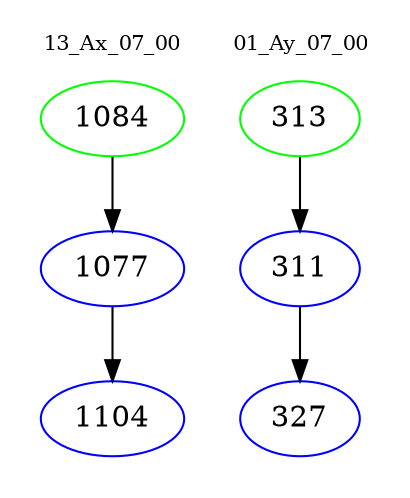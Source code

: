 digraph{
subgraph cluster_0 {
color = white
label = "13_Ax_07_00";
fontsize=10;
T0_1084 [label="1084", color="green"]
T0_1084 -> T0_1077 [color="black"]
T0_1077 [label="1077", color="blue"]
T0_1077 -> T0_1104 [color="black"]
T0_1104 [label="1104", color="blue"]
}
subgraph cluster_1 {
color = white
label = "01_Ay_07_00";
fontsize=10;
T1_313 [label="313", color="green"]
T1_313 -> T1_311 [color="black"]
T1_311 [label="311", color="blue"]
T1_311 -> T1_327 [color="black"]
T1_327 [label="327", color="blue"]
}
}
